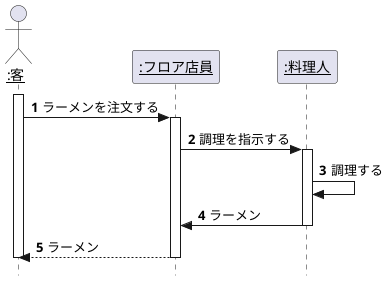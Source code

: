 @startuml 演習4-1
hide footbox
 'メッセージに自動で番号を降る
 autonumber
' 厳密なUMLに準拠する
skinparam style strictuml
actor "<u>:客</u>" as custmer
participant "<u>:フロア店員</u>" as clerk
participant "<u>:料理人</u>" as cook
activate custmer
    custmer -> clerk: ラーメンを注文する
    activate clerk
        clerk -> cook: 調理を指示する
        activate cook
            cook -> cook: 調理する
            clerk <- cook: ラーメン
        deactivate cook
    custmer <-- clerk: ラーメン
    deactivate clerk
deactivate custmer


@enduml